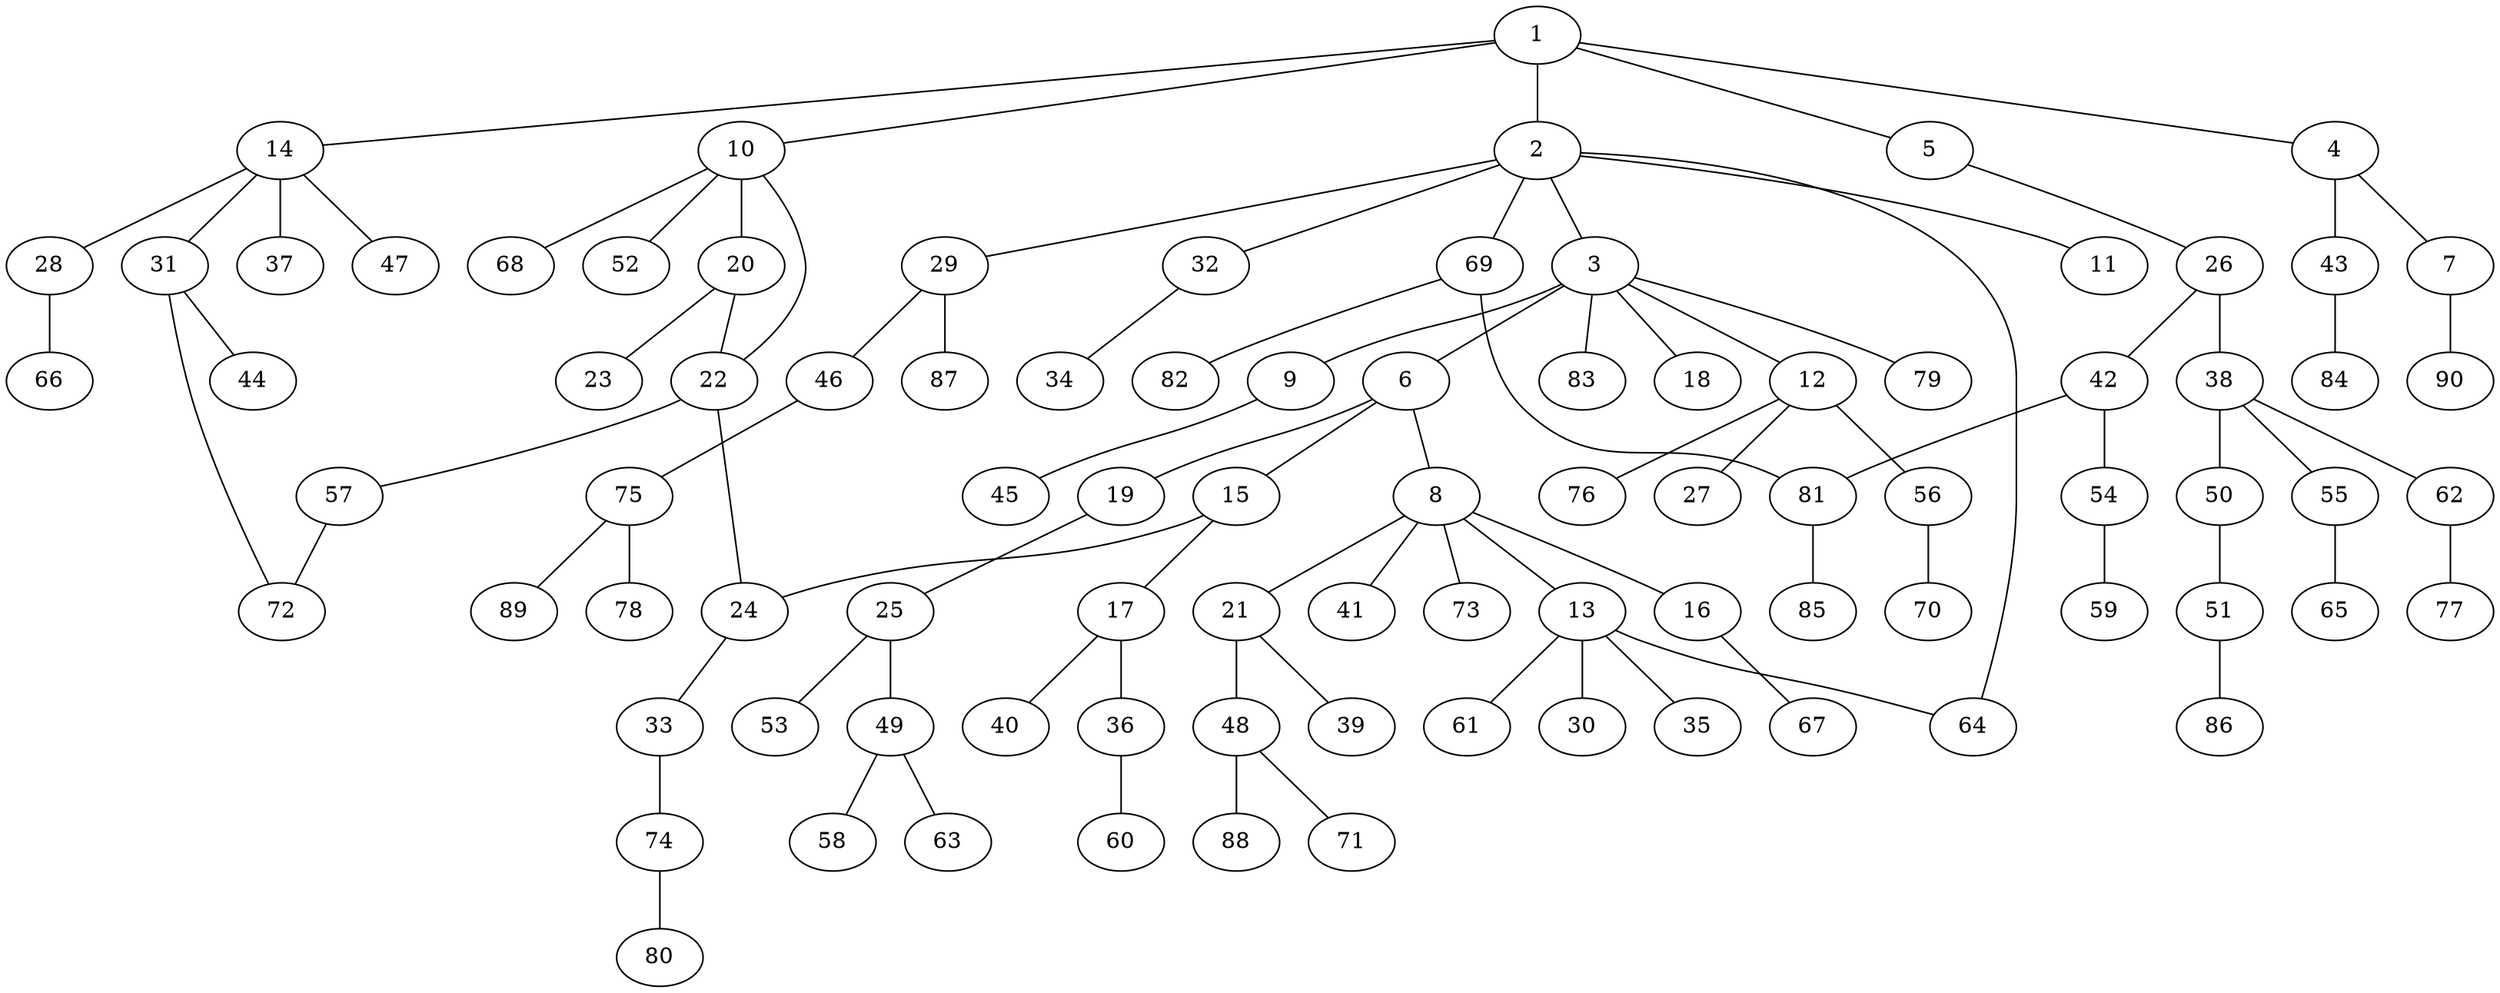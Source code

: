 graph graphname {1--2
1--4
1--5
1--10
1--14
2--3
2--11
2--29
2--32
2--64
2--69
3--6
3--9
3--12
3--18
3--79
3--83
4--7
4--43
5--26
6--8
6--15
6--19
7--90
8--13
8--16
8--21
8--41
8--73
9--45
10--20
10--22
10--52
10--68
12--27
12--56
12--76
13--30
13--35
13--61
13--64
14--28
14--31
14--37
14--47
15--17
15--24
16--67
17--36
17--40
19--25
20--22
20--23
21--39
21--48
22--24
22--57
24--33
25--49
25--53
26--38
26--42
28--66
29--46
29--87
31--44
31--72
32--34
33--74
36--60
38--50
38--55
38--62
42--54
42--81
43--84
46--75
48--71
48--88
49--58
49--63
50--51
51--86
54--59
55--65
56--70
57--72
62--77
69--81
69--82
74--80
75--78
75--89
81--85
}